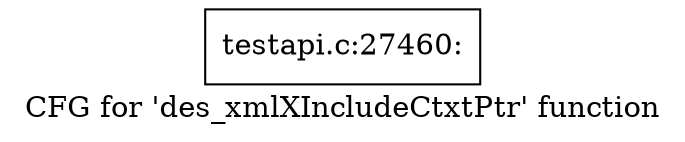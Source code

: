 digraph "CFG for 'des_xmlXIncludeCtxtPtr' function" {
	label="CFG for 'des_xmlXIncludeCtxtPtr' function";

	Node0x4f928e0 [shape=record,label="{testapi.c:27460:}"];
}
